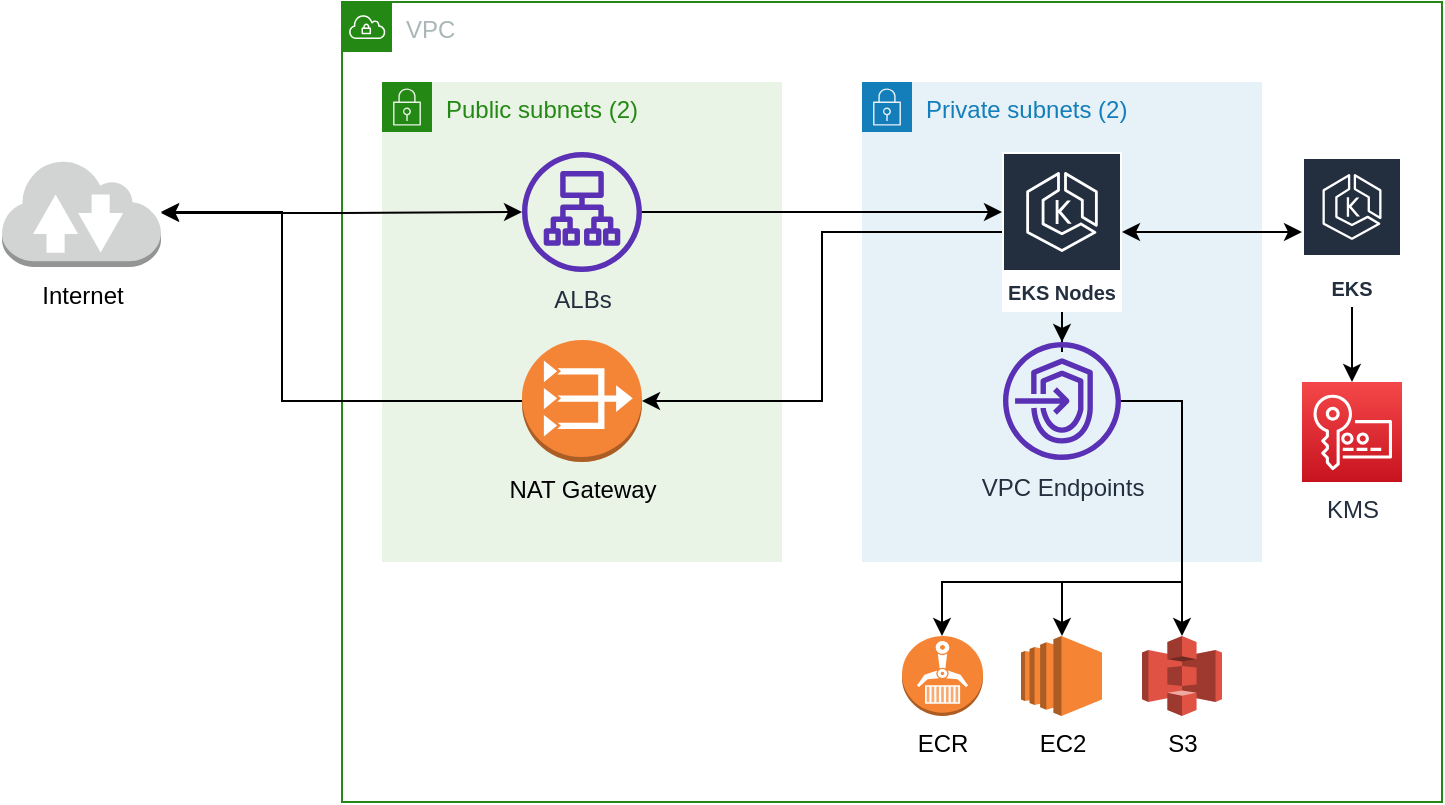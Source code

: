 <mxfile version="13.6.5">
    <diagram id="Ht1M8jgEwFfnCIfOTk4-" name="Page-1">
        <mxGraphModel dx="2306" dy="1751" grid="1" gridSize="10" guides="1" tooltips="1" connect="1" arrows="1" fold="1" page="1" pageScale="1" pageWidth="1169" pageHeight="827" math="0" shadow="0">
            <root>
                <mxCell id="0"/>
                <mxCell id="1" parent="0"/>
                <mxCell id="J9Esz4CEdEwf7AcvDHHo-10" value="Private subnets (2)" style="points=[[0,0],[0.25,0],[0.5,0],[0.75,0],[1,0],[1,0.25],[1,0.5],[1,0.75],[1,1],[0.75,1],[0.5,1],[0.25,1],[0,1],[0,0.75],[0,0.5],[0,0.25]];outlineConnect=0;gradientColor=none;html=1;whiteSpace=wrap;fontSize=12;fontStyle=0;shape=mxgraph.aws4.group;grIcon=mxgraph.aws4.group_security_group;grStroke=0;strokeColor=#147EBA;fillColor=#E6F2F8;verticalAlign=top;align=left;spacingLeft=30;fontColor=#147EBA;dashed=0;" parent="1" vertex="1">
                    <mxGeometry x="230" y="-710" width="200" height="240" as="geometry"/>
                </mxCell>
                <mxCell id="J9Esz4CEdEwf7AcvDHHo-8" value="VPC" style="points=[[0,0],[0.25,0],[0.5,0],[0.75,0],[1,0],[1,0.25],[1,0.5],[1,0.75],[1,1],[0.75,1],[0.5,1],[0.25,1],[0,1],[0,0.75],[0,0.5],[0,0.25]];outlineConnect=0;gradientColor=none;html=1;whiteSpace=wrap;fontSize=12;fontStyle=0;shape=mxgraph.aws4.group;grIcon=mxgraph.aws4.group_vpc;strokeColor=#248814;fillColor=none;verticalAlign=top;align=left;spacingLeft=30;fontColor=#AAB7B8;dashed=0;" parent="1" vertex="1">
                    <mxGeometry x="-30" y="-750" width="550" height="400" as="geometry"/>
                </mxCell>
                <mxCell id="J9Esz4CEdEwf7AcvDHHo-9" value="Public subnets (2)" style="points=[[0,0],[0.25,0],[0.5,0],[0.75,0],[1,0],[1,0.25],[1,0.5],[1,0.75],[1,1],[0.75,1],[0.5,1],[0.25,1],[0,1],[0,0.75],[0,0.5],[0,0.25]];outlineConnect=0;gradientColor=none;html=1;whiteSpace=wrap;fontSize=12;fontStyle=0;shape=mxgraph.aws4.group;grIcon=mxgraph.aws4.group_security_group;grStroke=0;strokeColor=#248814;fillColor=#E9F3E6;verticalAlign=top;align=left;spacingLeft=30;fontColor=#248814;dashed=0;" parent="1" vertex="1">
                    <mxGeometry x="-10" y="-710" width="200" height="240" as="geometry"/>
                </mxCell>
                <mxCell id="J9Esz4CEdEwf7AcvDHHo-24" value="" style="edgeStyle=orthogonalEdgeStyle;rounded=0;orthogonalLoop=1;jettySize=auto;html=1;" parent="1" source="J9Esz4CEdEwf7AcvDHHo-5" target="J9Esz4CEdEwf7AcvDHHo-4" edge="1">
                    <mxGeometry relative="1" as="geometry">
                        <mxPoint x="200.001" y="-645" as="targetPoint"/>
                        <Array as="points">
                            <mxPoint x="250" y="-645"/>
                            <mxPoint x="250" y="-645"/>
                        </Array>
                    </mxGeometry>
                </mxCell>
                <mxCell id="J9Esz4CEdEwf7AcvDHHo-5" value="ALBs" style="outlineConnect=0;fontColor=#232F3E;gradientColor=none;fillColor=#5A30B5;strokeColor=none;dashed=0;verticalLabelPosition=bottom;verticalAlign=top;align=center;html=1;fontSize=12;fontStyle=0;aspect=fixed;pointerEvents=1;shape=mxgraph.aws4.application_load_balancer;" parent="1" vertex="1">
                    <mxGeometry x="60" y="-675" width="60" height="60" as="geometry"/>
                </mxCell>
                <mxCell id="J9Esz4CEdEwf7AcvDHHo-30" style="edgeStyle=orthogonalEdgeStyle;rounded=0;orthogonalLoop=1;jettySize=auto;html=1;startArrow=none;startFill=0;" parent="1" source="J9Esz4CEdEwf7AcvDHHo-6" target="J9Esz4CEdEwf7AcvDHHo-27" edge="1">
                    <mxGeometry relative="1" as="geometry">
                        <Array as="points">
                            <mxPoint x="-60" y="-550"/>
                            <mxPoint x="-60" y="-645"/>
                        </Array>
                    </mxGeometry>
                </mxCell>
                <mxCell id="J9Esz4CEdEwf7AcvDHHo-6" value="NAT Gateway" style="outlineConnect=0;dashed=0;verticalLabelPosition=bottom;verticalAlign=top;align=center;html=1;shape=mxgraph.aws3.vpc_nat_gateway;fillColor=#F58536;gradientColor=none;" parent="1" vertex="1">
                    <mxGeometry x="60" y="-581" width="60" height="61" as="geometry"/>
                </mxCell>
                <mxCell id="J9Esz4CEdEwf7AcvDHHo-22" value="" style="edgeStyle=orthogonalEdgeStyle;rounded=0;orthogonalLoop=1;jettySize=auto;html=1;startArrow=classic;startFill=1;" parent="1" source="J9Esz4CEdEwf7AcvDHHo-4" target="J9Esz4CEdEwf7AcvDHHo-21" edge="1">
                    <mxGeometry relative="1" as="geometry"/>
                </mxCell>
                <mxCell id="J9Esz4CEdEwf7AcvDHHo-25" style="edgeStyle=orthogonalEdgeStyle;rounded=0;orthogonalLoop=1;jettySize=auto;html=1;entryX=1;entryY=0.5;entryDx=0;entryDy=0;entryPerimeter=0;" parent="1" source="J9Esz4CEdEwf7AcvDHHo-4" target="J9Esz4CEdEwf7AcvDHHo-6" edge="1">
                    <mxGeometry relative="1" as="geometry"/>
                </mxCell>
                <mxCell id="J9Esz4CEdEwf7AcvDHHo-26" style="edgeStyle=orthogonalEdgeStyle;rounded=0;orthogonalLoop=1;jettySize=auto;html=1;" parent="1" source="J9Esz4CEdEwf7AcvDHHo-4" target="J9Esz4CEdEwf7AcvDHHo-11" edge="1">
                    <mxGeometry relative="1" as="geometry"/>
                </mxCell>
                <mxCell id="J9Esz4CEdEwf7AcvDHHo-4" value="EKS Nodes" style="outlineConnect=0;fontColor=#232F3E;gradientColor=none;strokeColor=#ffffff;fillColor=#232F3E;dashed=0;verticalLabelPosition=middle;verticalAlign=bottom;align=center;html=1;whiteSpace=wrap;fontSize=10;fontStyle=1;spacing=3;shape=mxgraph.aws4.productIcon;prIcon=mxgraph.aws4.eks;" parent="1" vertex="1">
                    <mxGeometry x="300" y="-675" width="60" height="80" as="geometry"/>
                </mxCell>
                <mxCell id="J9Esz4CEdEwf7AcvDHHo-16" style="edgeStyle=orthogonalEdgeStyle;rounded=0;orthogonalLoop=1;jettySize=auto;html=1;" parent="1" source="J9Esz4CEdEwf7AcvDHHo-11" target="J9Esz4CEdEwf7AcvDHHo-13" edge="1">
                    <mxGeometry relative="1" as="geometry">
                        <Array as="points">
                            <mxPoint x="390" y="-550"/>
                            <mxPoint x="390" y="-460"/>
                            <mxPoint x="270" y="-460"/>
                        </Array>
                    </mxGeometry>
                </mxCell>
                <mxCell id="J9Esz4CEdEwf7AcvDHHo-17" value="" style="edgeStyle=orthogonalEdgeStyle;rounded=0;orthogonalLoop=1;jettySize=auto;html=1;" parent="1" source="J9Esz4CEdEwf7AcvDHHo-11" target="J9Esz4CEdEwf7AcvDHHo-14" edge="1">
                    <mxGeometry relative="1" as="geometry">
                        <Array as="points">
                            <mxPoint x="390" y="-550"/>
                            <mxPoint x="390" y="-460"/>
                            <mxPoint x="330" y="-460"/>
                        </Array>
                    </mxGeometry>
                </mxCell>
                <mxCell id="J9Esz4CEdEwf7AcvDHHo-18" value="" style="edgeStyle=orthogonalEdgeStyle;rounded=0;orthogonalLoop=1;jettySize=auto;html=1;entryX=0.5;entryY=0;entryDx=0;entryDy=0;entryPerimeter=0;" parent="1" source="J9Esz4CEdEwf7AcvDHHo-11" target="J9Esz4CEdEwf7AcvDHHo-15" edge="1">
                    <mxGeometry relative="1" as="geometry">
                        <Array as="points">
                            <mxPoint x="390" y="-550"/>
                        </Array>
                    </mxGeometry>
                </mxCell>
                <mxCell id="J9Esz4CEdEwf7AcvDHHo-11" value="VPC Endpoints" style="outlineConnect=0;fontColor=#232F3E;gradientColor=none;fillColor=#5A30B5;strokeColor=none;dashed=0;verticalLabelPosition=bottom;verticalAlign=top;align=center;html=1;fontSize=12;fontStyle=0;aspect=fixed;pointerEvents=1;shape=mxgraph.aws4.endpoints;" parent="1" vertex="1">
                    <mxGeometry x="300.5" y="-580" width="59" height="59" as="geometry"/>
                </mxCell>
                <mxCell id="J9Esz4CEdEwf7AcvDHHo-13" value="ECR" style="outlineConnect=0;dashed=0;verticalLabelPosition=bottom;verticalAlign=top;align=center;html=1;shape=mxgraph.aws3.ecr;fillColor=#F58534;gradientColor=none;" parent="1" vertex="1">
                    <mxGeometry x="250" y="-433" width="40.5" height="40" as="geometry"/>
                </mxCell>
                <mxCell id="J9Esz4CEdEwf7AcvDHHo-14" value="EC2" style="outlineConnect=0;dashed=0;verticalLabelPosition=bottom;verticalAlign=top;align=center;html=1;shape=mxgraph.aws3.ec2;fillColor=#F58534;gradientColor=none;" parent="1" vertex="1">
                    <mxGeometry x="309.5" y="-433" width="40.5" height="40" as="geometry"/>
                </mxCell>
                <mxCell id="J9Esz4CEdEwf7AcvDHHo-15" value="S3" style="outlineConnect=0;dashed=0;verticalLabelPosition=bottom;verticalAlign=top;align=center;html=1;shape=mxgraph.aws3.s3;fillColor=#E05243;gradientColor=none;" parent="1" vertex="1">
                    <mxGeometry x="370" y="-433" width="40" height="40" as="geometry"/>
                </mxCell>
                <mxCell id="3" value="" style="edgeStyle=orthogonalEdgeStyle;rounded=0;orthogonalLoop=1;jettySize=auto;html=1;" edge="1" parent="1" source="J9Esz4CEdEwf7AcvDHHo-21" target="2">
                    <mxGeometry relative="1" as="geometry"/>
                </mxCell>
                <mxCell id="J9Esz4CEdEwf7AcvDHHo-21" value="EKS" style="outlineConnect=0;fontColor=#232F3E;gradientColor=none;strokeColor=#ffffff;fillColor=#232F3E;dashed=0;verticalLabelPosition=middle;verticalAlign=bottom;align=center;html=1;whiteSpace=wrap;fontSize=10;fontStyle=1;spacing=3;shape=mxgraph.aws4.productIcon;prIcon=mxgraph.aws4.eks;" parent="1" vertex="1">
                    <mxGeometry x="450" y="-672.5" width="50" height="75" as="geometry"/>
                </mxCell>
                <mxCell id="J9Esz4CEdEwf7AcvDHHo-28" style="edgeStyle=orthogonalEdgeStyle;rounded=0;orthogonalLoop=1;jettySize=auto;html=1;startArrow=classic;startFill=1;" parent="1" source="J9Esz4CEdEwf7AcvDHHo-27" target="J9Esz4CEdEwf7AcvDHHo-5" edge="1">
                    <mxGeometry relative="1" as="geometry"/>
                </mxCell>
                <mxCell id="J9Esz4CEdEwf7AcvDHHo-27" value="Internet" style="outlineConnect=0;dashed=0;verticalLabelPosition=bottom;verticalAlign=top;align=center;html=1;shape=mxgraph.aws3.internet_2;fillColor=#D2D3D3;gradientColor=none;" parent="1" vertex="1">
                    <mxGeometry x="-200" y="-671.5" width="79.5" height="54" as="geometry"/>
                </mxCell>
                <mxCell id="2" value="KMS" style="outlineConnect=0;fontColor=#232F3E;gradientColor=#F54749;gradientDirection=north;fillColor=#C7131F;strokeColor=#ffffff;dashed=0;verticalLabelPosition=bottom;verticalAlign=top;align=center;html=1;fontSize=12;fontStyle=0;aspect=fixed;shape=mxgraph.aws4.resourceIcon;resIcon=mxgraph.aws4.key_management_service;" vertex="1" parent="1">
                    <mxGeometry x="450" y="-560" width="50" height="50" as="geometry"/>
                </mxCell>
            </root>
        </mxGraphModel>
    </diagram>
</mxfile>